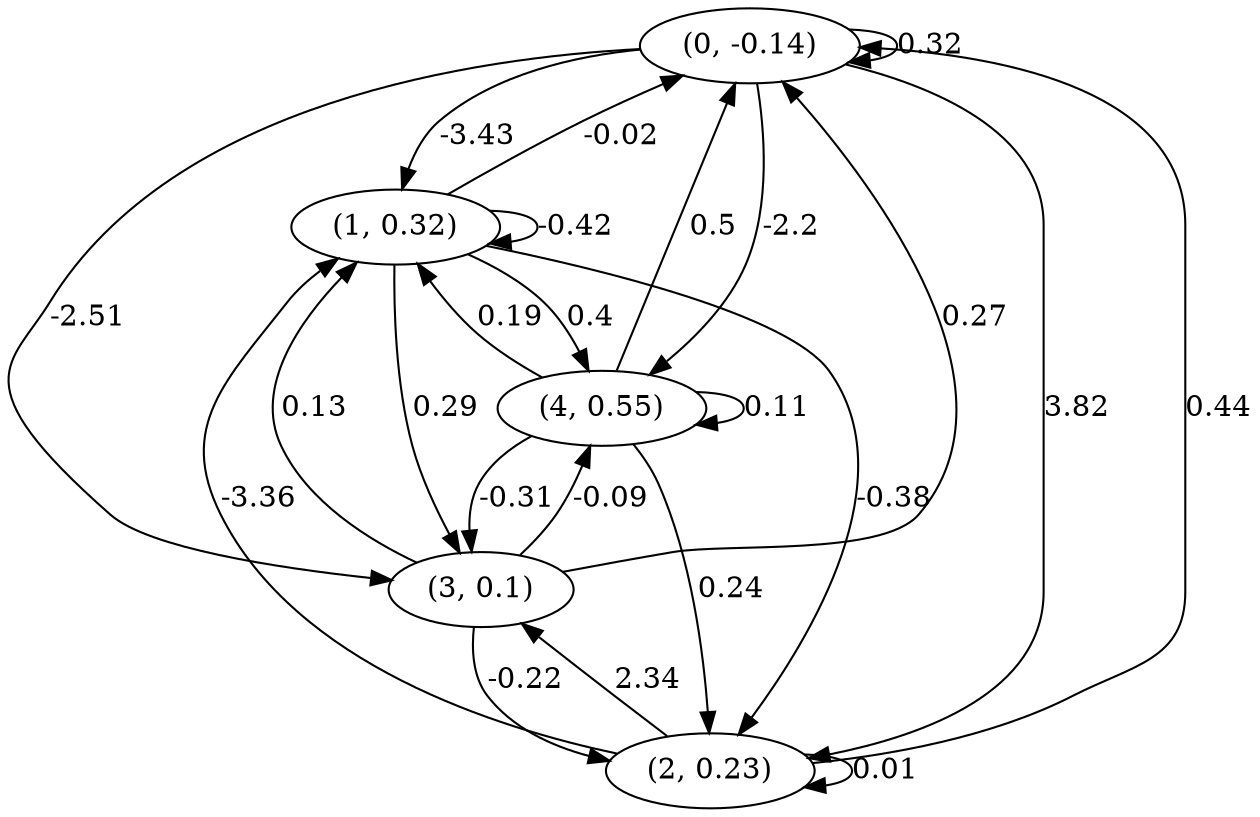 digraph {
    0 [ label = "(0, -0.14)" ]
    1 [ label = "(1, 0.32)" ]
    2 [ label = "(2, 0.23)" ]
    3 [ label = "(3, 0.1)" ]
    4 [ label = "(4, 0.55)" ]
    0 -> 0 [ label = "0.32" ]
    1 -> 1 [ label = "-0.42" ]
    2 -> 2 [ label = "0.01" ]
    4 -> 4 [ label = "0.11" ]
    1 -> 0 [ label = "-0.02" ]
    2 -> 0 [ label = "0.44" ]
    3 -> 0 [ label = "0.27" ]
    4 -> 0 [ label = "0.5" ]
    0 -> 1 [ label = "-3.43" ]
    2 -> 1 [ label = "-3.36" ]
    3 -> 1 [ label = "0.13" ]
    4 -> 1 [ label = "0.19" ]
    0 -> 2 [ label = "3.82" ]
    1 -> 2 [ label = "-0.38" ]
    3 -> 2 [ label = "-0.22" ]
    4 -> 2 [ label = "0.24" ]
    0 -> 3 [ label = "-2.51" ]
    1 -> 3 [ label = "0.29" ]
    2 -> 3 [ label = "2.34" ]
    4 -> 3 [ label = "-0.31" ]
    0 -> 4 [ label = "-2.2" ]
    1 -> 4 [ label = "0.4" ]
    3 -> 4 [ label = "-0.09" ]
}

